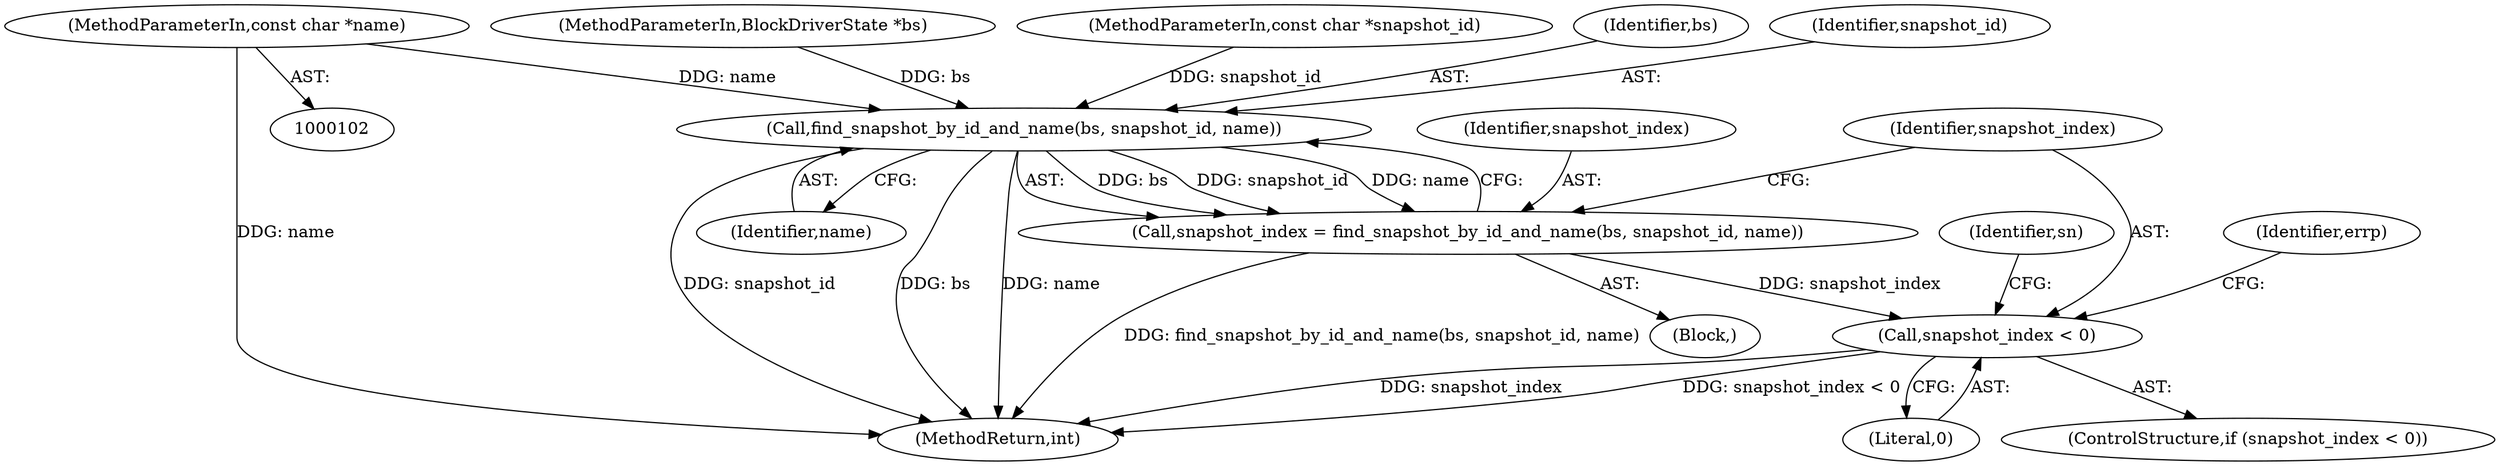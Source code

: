 digraph "0_qemu_6a83f8b5bec6f59e56cc49bd49e4c3f8f805d56f@pointer" {
"1000105" [label="(MethodParameterIn,const char *name)"];
"1000126" [label="(Call,find_snapshot_by_id_and_name(bs, snapshot_id, name))"];
"1000124" [label="(Call,snapshot_index = find_snapshot_by_id_and_name(bs, snapshot_id, name))"];
"1000131" [label="(Call,snapshot_index < 0)"];
"1000105" [label="(MethodParameterIn,const char *name)"];
"1000129" [label="(Identifier,name)"];
"1000128" [label="(Identifier,snapshot_id)"];
"1000103" [label="(MethodParameterIn,BlockDriverState *bs)"];
"1000136" [label="(Identifier,errp)"];
"1000133" [label="(Literal,0)"];
"1000125" [label="(Identifier,snapshot_index)"];
"1000178" [label="(MethodReturn,int)"];
"1000126" [label="(Call,find_snapshot_by_id_and_name(bs, snapshot_id, name))"];
"1000104" [label="(MethodParameterIn,const char *snapshot_id)"];
"1000142" [label="(Identifier,sn)"];
"1000107" [label="(Block,)"];
"1000131" [label="(Call,snapshot_index < 0)"];
"1000127" [label="(Identifier,bs)"];
"1000124" [label="(Call,snapshot_index = find_snapshot_by_id_and_name(bs, snapshot_id, name))"];
"1000130" [label="(ControlStructure,if (snapshot_index < 0))"];
"1000132" [label="(Identifier,snapshot_index)"];
"1000105" -> "1000102"  [label="AST: "];
"1000105" -> "1000178"  [label="DDG: name"];
"1000105" -> "1000126"  [label="DDG: name"];
"1000126" -> "1000124"  [label="AST: "];
"1000126" -> "1000129"  [label="CFG: "];
"1000127" -> "1000126"  [label="AST: "];
"1000128" -> "1000126"  [label="AST: "];
"1000129" -> "1000126"  [label="AST: "];
"1000124" -> "1000126"  [label="CFG: "];
"1000126" -> "1000178"  [label="DDG: bs"];
"1000126" -> "1000178"  [label="DDG: name"];
"1000126" -> "1000178"  [label="DDG: snapshot_id"];
"1000126" -> "1000124"  [label="DDG: bs"];
"1000126" -> "1000124"  [label="DDG: snapshot_id"];
"1000126" -> "1000124"  [label="DDG: name"];
"1000103" -> "1000126"  [label="DDG: bs"];
"1000104" -> "1000126"  [label="DDG: snapshot_id"];
"1000124" -> "1000107"  [label="AST: "];
"1000125" -> "1000124"  [label="AST: "];
"1000132" -> "1000124"  [label="CFG: "];
"1000124" -> "1000178"  [label="DDG: find_snapshot_by_id_and_name(bs, snapshot_id, name)"];
"1000124" -> "1000131"  [label="DDG: snapshot_index"];
"1000131" -> "1000130"  [label="AST: "];
"1000131" -> "1000133"  [label="CFG: "];
"1000132" -> "1000131"  [label="AST: "];
"1000133" -> "1000131"  [label="AST: "];
"1000136" -> "1000131"  [label="CFG: "];
"1000142" -> "1000131"  [label="CFG: "];
"1000131" -> "1000178"  [label="DDG: snapshot_index"];
"1000131" -> "1000178"  [label="DDG: snapshot_index < 0"];
}
